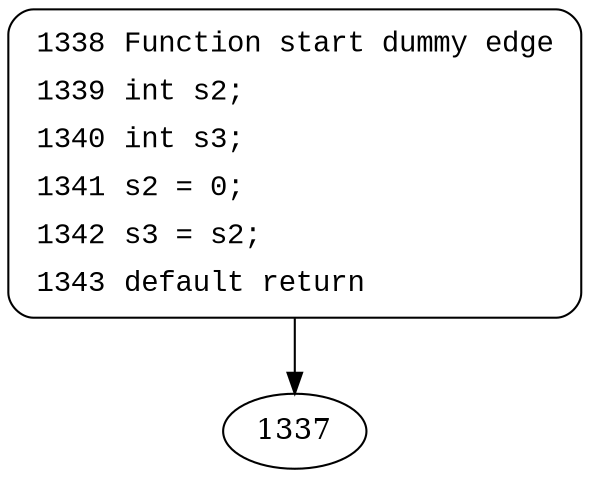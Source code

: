 digraph block1070 {
1338 [style="filled,bold" penwidth="1" fillcolor="white" fontname="Courier New" shape="Mrecord" label=<<table border="0" cellborder="0" cellpadding="3" bgcolor="white"><tr><td align="right">1338</td><td align="left">Function start dummy edge</td></tr><tr><td align="right">1339</td><td align="left">int s2;</td></tr><tr><td align="right">1340</td><td align="left">int s3;</td></tr><tr><td align="right">1341</td><td align="left">s2 = 0;</td></tr><tr><td align="right">1342</td><td align="left">s3 = s2;</td></tr><tr><td align="right">1343</td><td align="left">default return</td></tr></table>>]
1338 -> 1337[label=""]
}